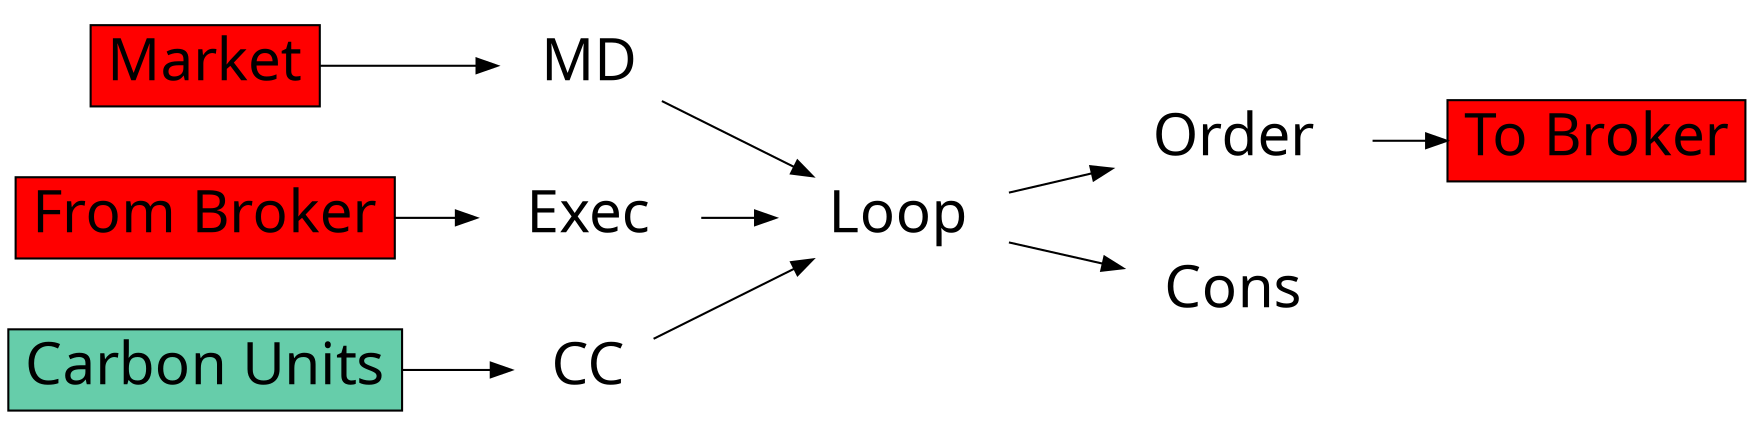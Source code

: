 digraph G2 {
   graph [rankdir = LR,
          imagepath="/home/andy/repos/dev/python"];
   
          node[fontname="Liberation", fontsize=28];
          
   // imgnode[shape=record,fontname="Liberation",image="/home/andy/repos/dev/python/example5.png"];
   // node[shape=record,fontname="Liberation"];

   Market[label="Market", shape = record, fontsize=28, fillcolor = red, style = filled];
   CU [label="Carbon Units", shape = record, fontsize=28, fillcolor = aquamarine3, style = filled];
   Brok [label="To Broker", shape = record, fontsize=28, fillcolor = red, style = filled];
   Broker [label="From Broker", shape = record, fontsize=28, fillcolor = red, style = filled];
   
   MD[color="white",label="MD",image="/home/andy/repos/dev/python/example5.png",imagepath="/home/andy/repos/dev/python"];
   Inbound[color="white",label="Exec",image="/home/andy/repos/dev/python/example5.png",imagepath="/home/andy/repos/dev/python"];
   Outbound[color="white",label="Order",image="/home/andy/repos/dev/python/example5.png",imagepath="/home/andy/repos/dev/python"];
   CommandControl[color="white",label="CC",image="/home/andy/repos/dev/python/example5.png",imagepath="/home/andy/repos/dev/python"];
   Concensus[color="white",label="Cons",image="/home/andy/repos/dev/python/example5.png",imagepath="/home/andy/repos/dev/python"];
   Source[color="white",label="Loop",image="/home/andy/repos/dev/python/example8.png",imagepath="/home/andy/repos/dev/python"];

   Market -> MD;
   Broker -> Inbound;
   CU     -> CommandControl;
   
   MD             -> Source;
   CommandControl -> Source;
   Inbound        -> Source;
   Source         -> Outbound;
   Source         -> Concensus;
   Outbound -> Brok;
   

}